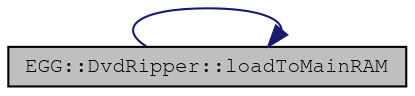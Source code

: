 digraph "EGG::DvdRipper::loadToMainRAM"
{
 // LATEX_PDF_SIZE
  edge [fontname="FreeMono",fontsize="10",labelfontname="FreeMono",labelfontsize="10"];
  node [fontname="FreeMono",fontsize="10",shape=record];
  rankdir="RL";
  Node1 [label="EGG::DvdRipper::loadToMainRAM",height=0.2,width=0.4,color="black", fillcolor="grey75", style="filled", fontcolor="black",tooltip="Load a file on the disc to main RAM given the path."];
  Node1 -> Node1 [dir="back",color="midnightblue",fontsize="10",style="solid",fontname="FreeMono"];
}
